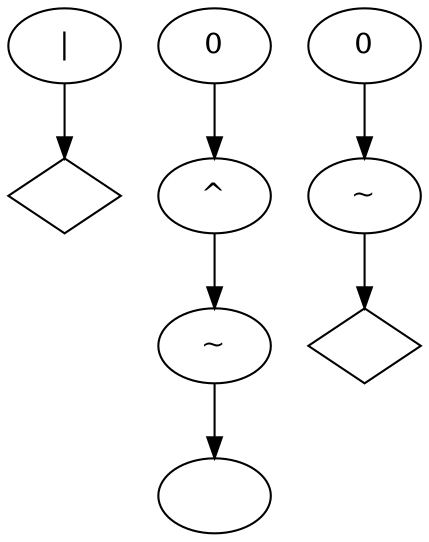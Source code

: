 digraph G {
n0 [label="",shape="diamond"];
n1 [label="|"];
n6 [label="^"];
n10 [label="",shape="diamond"];
n11 [label="0"];
n16 [label="0"];
n17 [label=""];
n4 [label="~"];
n5 [label="~"];
n1 -> n0
n6 -> n5
n11 -> n4
n16 -> n6
n4 -> n10
n5 -> n17
}